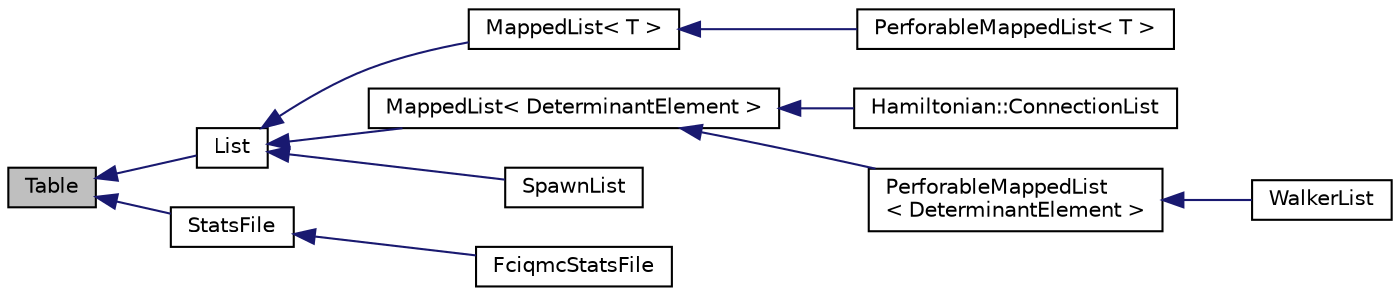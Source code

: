 digraph "Table"
{
  edge [fontname="Helvetica",fontsize="10",labelfontname="Helvetica",labelfontsize="10"];
  node [fontname="Helvetica",fontsize="10",shape=record];
  rankdir="LR";
  Node1 [label="Table",height=0.2,width=0.4,color="black", fillcolor="grey75", style="filled", fontcolor="black"];
  Node1 -> Node2 [dir="back",color="midnightblue",fontsize="10",style="solid",fontname="Helvetica"];
  Node2 [label="List",height=0.2,width=0.4,color="black", fillcolor="white", style="filled",URL="$classList.html"];
  Node2 -> Node3 [dir="back",color="midnightblue",fontsize="10",style="solid",fontname="Helvetica"];
  Node3 [label="MappedList\< T \>",height=0.2,width=0.4,color="black", fillcolor="white", style="filled",URL="$classMappedList.html"];
  Node3 -> Node4 [dir="back",color="midnightblue",fontsize="10",style="solid",fontname="Helvetica"];
  Node4 [label="PerforableMappedList\< T \>",height=0.2,width=0.4,color="black", fillcolor="white", style="filled",URL="$classPerforableMappedList.html"];
  Node2 -> Node5 [dir="back",color="midnightblue",fontsize="10",style="solid",fontname="Helvetica"];
  Node5 [label="MappedList\< DeterminantElement \>",height=0.2,width=0.4,color="black", fillcolor="white", style="filled",URL="$classMappedList.html"];
  Node5 -> Node6 [dir="back",color="midnightblue",fontsize="10",style="solid",fontname="Helvetica"];
  Node6 [label="Hamiltonian::ConnectionList",height=0.2,width=0.4,color="black", fillcolor="white", style="filled",URL="$classHamiltonian_1_1ConnectionList.html"];
  Node5 -> Node7 [dir="back",color="midnightblue",fontsize="10",style="solid",fontname="Helvetica"];
  Node7 [label="PerforableMappedList\l\< DeterminantElement \>",height=0.2,width=0.4,color="black", fillcolor="white", style="filled",URL="$classPerforableMappedList.html"];
  Node7 -> Node8 [dir="back",color="midnightblue",fontsize="10",style="solid",fontname="Helvetica"];
  Node8 [label="WalkerList",height=0.2,width=0.4,color="black", fillcolor="white", style="filled",URL="$structWalkerList.html"];
  Node2 -> Node9 [dir="back",color="midnightblue",fontsize="10",style="solid",fontname="Helvetica"];
  Node9 [label="SpawnList",height=0.2,width=0.4,color="black", fillcolor="white", style="filled",URL="$structSpawnList.html"];
  Node1 -> Node10 [dir="back",color="midnightblue",fontsize="10",style="solid",fontname="Helvetica"];
  Node10 [label="StatsFile",height=0.2,width=0.4,color="black", fillcolor="white", style="filled",URL="$classStatsFile.html"];
  Node10 -> Node11 [dir="back",color="midnightblue",fontsize="10",style="solid",fontname="Helvetica"];
  Node11 [label="FciqmcStatsFile",height=0.2,width=0.4,color="black", fillcolor="white", style="filled",URL="$structFciqmcStatsFile.html"];
}
